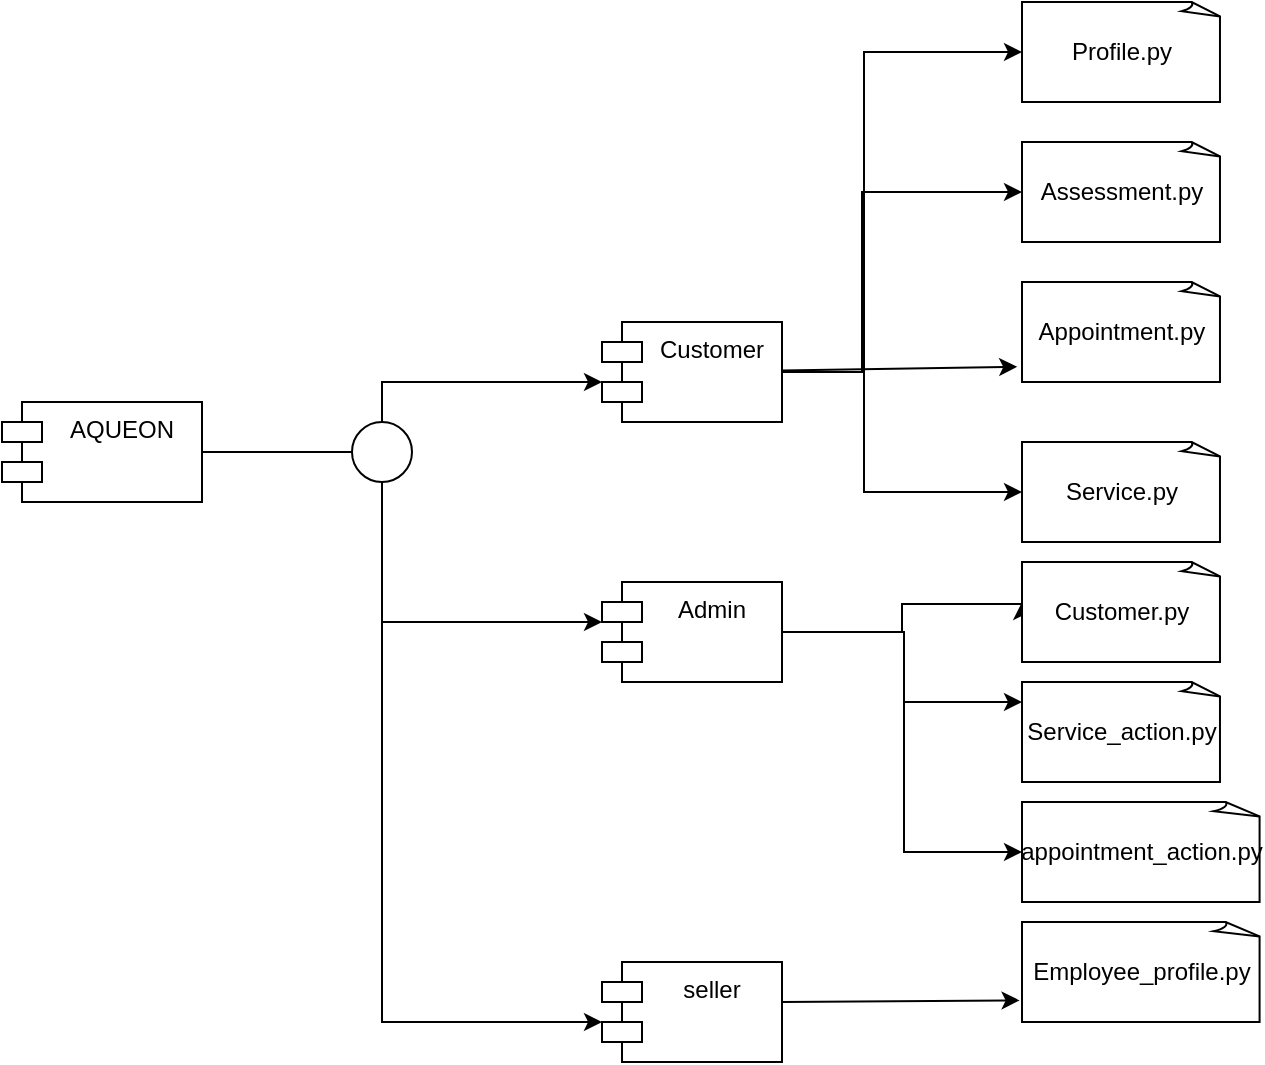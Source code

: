 <mxfile version="21.6.6" type="device">
  <diagram name="Page-1" id="nFAg67IEPFZFisM7S5NW">
    <mxGraphModel dx="1434" dy="782" grid="1" gridSize="10" guides="1" tooltips="1" connect="1" arrows="1" fold="1" page="1" pageScale="1" pageWidth="850" pageHeight="1100" math="0" shadow="0">
      <root>
        <mxCell id="0" />
        <mxCell id="1" parent="0" />
        <mxCell id="C25TyvA7FYonB_q8Y5t8-42" value="AQUEON" style="shape=module;align=left;spacingLeft=20;align=center;verticalAlign=top;whiteSpace=wrap;html=1;" vertex="1" parent="1">
          <mxGeometry x="220" y="370" width="100" height="50" as="geometry" />
        </mxCell>
        <mxCell id="C25TyvA7FYonB_q8Y5t8-43" value="" style="ellipse;whiteSpace=wrap;html=1;aspect=fixed;" vertex="1" parent="1">
          <mxGeometry x="395" y="380" width="30" height="30" as="geometry" />
        </mxCell>
        <mxCell id="C25TyvA7FYonB_q8Y5t8-44" value="" style="endArrow=none;html=1;rounded=0;exitX=1;exitY=0.5;exitDx=0;exitDy=0;entryX=0;entryY=0.5;entryDx=0;entryDy=0;" edge="1" parent="1" source="C25TyvA7FYonB_q8Y5t8-42" target="C25TyvA7FYonB_q8Y5t8-43">
          <mxGeometry width="50" height="50" relative="1" as="geometry">
            <mxPoint x="345" y="440" as="sourcePoint" />
            <mxPoint x="390" y="395" as="targetPoint" />
          </mxGeometry>
        </mxCell>
        <mxCell id="C25TyvA7FYonB_q8Y5t8-45" value="" style="endArrow=classic;html=1;rounded=0;" edge="1" parent="1">
          <mxGeometry width="50" height="50" relative="1" as="geometry">
            <mxPoint x="410" y="380" as="sourcePoint" />
            <mxPoint x="520" y="360" as="targetPoint" />
            <Array as="points">
              <mxPoint x="410" y="360" />
            </Array>
          </mxGeometry>
        </mxCell>
        <mxCell id="C25TyvA7FYonB_q8Y5t8-46" value="" style="endArrow=classic;html=1;rounded=0;exitX=0.5;exitY=1;exitDx=0;exitDy=0;" edge="1" parent="1" source="C25TyvA7FYonB_q8Y5t8-43">
          <mxGeometry width="50" height="50" relative="1" as="geometry">
            <mxPoint x="420" y="390" as="sourcePoint" />
            <mxPoint x="520" y="480" as="targetPoint" />
            <Array as="points">
              <mxPoint x="410" y="480" />
            </Array>
          </mxGeometry>
        </mxCell>
        <mxCell id="C25TyvA7FYonB_q8Y5t8-47" style="edgeStyle=orthogonalEdgeStyle;rounded=0;orthogonalLoop=1;jettySize=auto;html=1;entryX=0;entryY=0.5;entryDx=0;entryDy=0;entryPerimeter=0;" edge="1" parent="1" source="C25TyvA7FYonB_q8Y5t8-51" target="C25TyvA7FYonB_q8Y5t8-57">
          <mxGeometry relative="1" as="geometry">
            <mxPoint x="720" y="355" as="targetPoint" />
            <Array as="points">
              <mxPoint x="650" y="355" />
              <mxPoint x="650" y="265" />
            </Array>
          </mxGeometry>
        </mxCell>
        <mxCell id="C25TyvA7FYonB_q8Y5t8-48" style="edgeStyle=orthogonalEdgeStyle;rounded=0;orthogonalLoop=1;jettySize=auto;html=1;entryX=0;entryY=0.5;entryDx=0;entryDy=0;entryPerimeter=0;" edge="1" parent="1" source="C25TyvA7FYonB_q8Y5t8-51" target="C25TyvA7FYonB_q8Y5t8-56">
          <mxGeometry relative="1" as="geometry">
            <mxPoint x="720" y="300" as="targetPoint" />
            <Array as="points">
              <mxPoint x="651" y="355" />
              <mxPoint x="651" y="195" />
            </Array>
          </mxGeometry>
        </mxCell>
        <mxCell id="C25TyvA7FYonB_q8Y5t8-49" style="rounded=0;orthogonalLoop=1;jettySize=auto;html=1;entryX=-0.024;entryY=0.848;entryDx=0;entryDy=0;entryPerimeter=0;" edge="1" parent="1" source="C25TyvA7FYonB_q8Y5t8-51" target="C25TyvA7FYonB_q8Y5t8-58">
          <mxGeometry relative="1" as="geometry">
            <mxPoint x="720" y="440" as="targetPoint" />
          </mxGeometry>
        </mxCell>
        <mxCell id="C25TyvA7FYonB_q8Y5t8-50" style="edgeStyle=orthogonalEdgeStyle;rounded=0;orthogonalLoop=1;jettySize=auto;html=1;entryX=0;entryY=0.5;entryDx=0;entryDy=0;entryPerimeter=0;" edge="1" parent="1" source="C25TyvA7FYonB_q8Y5t8-51" target="C25TyvA7FYonB_q8Y5t8-59">
          <mxGeometry relative="1" as="geometry">
            <mxPoint x="720" y="420" as="targetPoint" />
            <Array as="points">
              <mxPoint x="651" y="355" />
              <mxPoint x="651" y="415" />
            </Array>
          </mxGeometry>
        </mxCell>
        <mxCell id="C25TyvA7FYonB_q8Y5t8-51" value="Customer" style="shape=module;align=left;spacingLeft=20;align=center;verticalAlign=top;whiteSpace=wrap;html=1;" vertex="1" parent="1">
          <mxGeometry x="520" y="330" width="90" height="50" as="geometry" />
        </mxCell>
        <mxCell id="C25TyvA7FYonB_q8Y5t8-52" style="edgeStyle=orthogonalEdgeStyle;rounded=0;orthogonalLoop=1;jettySize=auto;html=1;" edge="1" parent="1" source="C25TyvA7FYonB_q8Y5t8-55">
          <mxGeometry relative="1" as="geometry">
            <mxPoint x="730" y="470" as="targetPoint" />
            <Array as="points">
              <mxPoint x="670" y="485" />
              <mxPoint x="670" y="471" />
            </Array>
          </mxGeometry>
        </mxCell>
        <mxCell id="C25TyvA7FYonB_q8Y5t8-53" style="edgeStyle=orthogonalEdgeStyle;rounded=0;orthogonalLoop=1;jettySize=auto;html=1;" edge="1" parent="1" source="C25TyvA7FYonB_q8Y5t8-55">
          <mxGeometry relative="1" as="geometry">
            <mxPoint x="730" y="520" as="targetPoint" />
            <Array as="points">
              <mxPoint x="671" y="485" />
            </Array>
          </mxGeometry>
        </mxCell>
        <mxCell id="C25TyvA7FYonB_q8Y5t8-54" style="edgeStyle=orthogonalEdgeStyle;rounded=0;orthogonalLoop=1;jettySize=auto;html=1;entryX=0;entryY=0.5;entryDx=0;entryDy=0;entryPerimeter=0;" edge="1" parent="1" target="C25TyvA7FYonB_q8Y5t8-62">
          <mxGeometry relative="1" as="geometry">
            <mxPoint x="670" y="620" as="targetPoint" />
            <Array as="points">
              <mxPoint x="671" y="485" />
              <mxPoint x="671" y="595" />
            </Array>
            <mxPoint x="610" y="480" as="sourcePoint" />
          </mxGeometry>
        </mxCell>
        <mxCell id="C25TyvA7FYonB_q8Y5t8-55" value="Admin" style="shape=module;align=left;spacingLeft=20;align=center;verticalAlign=top;whiteSpace=wrap;html=1;" vertex="1" parent="1">
          <mxGeometry x="520" y="460" width="90" height="50" as="geometry" />
        </mxCell>
        <mxCell id="C25TyvA7FYonB_q8Y5t8-56" value="Profile.py" style="whiteSpace=wrap;html=1;shape=mxgraph.basic.document" vertex="1" parent="1">
          <mxGeometry x="730" y="170" width="100" height="50" as="geometry" />
        </mxCell>
        <mxCell id="C25TyvA7FYonB_q8Y5t8-57" value="Assessment.py" style="whiteSpace=wrap;html=1;shape=mxgraph.basic.document" vertex="1" parent="1">
          <mxGeometry x="730" y="240" width="100" height="50" as="geometry" />
        </mxCell>
        <mxCell id="C25TyvA7FYonB_q8Y5t8-58" value="Appointment.py" style="whiteSpace=wrap;html=1;shape=mxgraph.basic.document" vertex="1" parent="1">
          <mxGeometry x="730" y="310" width="100" height="50" as="geometry" />
        </mxCell>
        <mxCell id="C25TyvA7FYonB_q8Y5t8-59" value="Service.py" style="whiteSpace=wrap;html=1;shape=mxgraph.basic.document" vertex="1" parent="1">
          <mxGeometry x="730" y="390" width="100" height="50" as="geometry" />
        </mxCell>
        <mxCell id="C25TyvA7FYonB_q8Y5t8-60" value="Customer.py" style="whiteSpace=wrap;html=1;shape=mxgraph.basic.document" vertex="1" parent="1">
          <mxGeometry x="730" y="450" width="100" height="50" as="geometry" />
        </mxCell>
        <mxCell id="C25TyvA7FYonB_q8Y5t8-61" value="Service_action.py" style="whiteSpace=wrap;html=1;shape=mxgraph.basic.document" vertex="1" parent="1">
          <mxGeometry x="730" y="510" width="100" height="50" as="geometry" />
        </mxCell>
        <mxCell id="C25TyvA7FYonB_q8Y5t8-62" value="appointment_action.py" style="whiteSpace=wrap;html=1;shape=mxgraph.basic.document" vertex="1" parent="1">
          <mxGeometry x="730" y="570" width="120" height="50" as="geometry" />
        </mxCell>
        <mxCell id="C25TyvA7FYonB_q8Y5t8-63" value="" style="endArrow=classic;html=1;rounded=0;exitX=0.5;exitY=1;exitDx=0;exitDy=0;" edge="1" parent="1">
          <mxGeometry width="50" height="50" relative="1" as="geometry">
            <mxPoint x="410" y="480" as="sourcePoint" />
            <mxPoint x="520" y="680" as="targetPoint" />
            <Array as="points">
              <mxPoint x="410" y="680" />
            </Array>
          </mxGeometry>
        </mxCell>
        <mxCell id="C25TyvA7FYonB_q8Y5t8-64" value="seller" style="shape=module;align=left;spacingLeft=20;align=center;verticalAlign=top;whiteSpace=wrap;html=1;" vertex="1" parent="1">
          <mxGeometry x="520" y="650" width="90" height="50" as="geometry" />
        </mxCell>
        <mxCell id="C25TyvA7FYonB_q8Y5t8-65" style="rounded=0;orthogonalLoop=1;jettySize=auto;html=1;entryX=-0.01;entryY=0.784;entryDx=0;entryDy=0;entryPerimeter=0;" edge="1" parent="1" target="C25TyvA7FYonB_q8Y5t8-66">
          <mxGeometry relative="1" as="geometry">
            <mxPoint x="670" y="670" as="targetPoint" />
            <Array as="points" />
            <mxPoint x="610" y="670" as="sourcePoint" />
          </mxGeometry>
        </mxCell>
        <mxCell id="C25TyvA7FYonB_q8Y5t8-66" value="Employee_profile.py" style="whiteSpace=wrap;html=1;shape=mxgraph.basic.document" vertex="1" parent="1">
          <mxGeometry x="730" y="630" width="120" height="50" as="geometry" />
        </mxCell>
      </root>
    </mxGraphModel>
  </diagram>
</mxfile>
